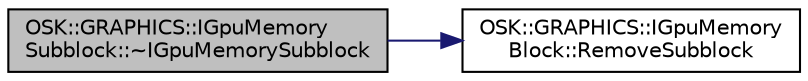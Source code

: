 digraph "OSK::GRAPHICS::IGpuMemorySubblock::~IGpuMemorySubblock"
{
 // LATEX_PDF_SIZE
  edge [fontname="Helvetica",fontsize="10",labelfontname="Helvetica",labelfontsize="10"];
  node [fontname="Helvetica",fontsize="10",shape=record];
  rankdir="LR";
  Node1 [label="OSK::GRAPHICS::IGpuMemory\lSubblock::~IGpuMemorySubblock",height=0.2,width=0.4,color="black", fillcolor="grey75", style="filled", fontcolor="black",tooltip=" "];
  Node1 -> Node2 [color="midnightblue",fontsize="10",style="solid"];
  Node2 [label="OSK::GRAPHICS::IGpuMemory\lBlock::RemoveSubblock",height=0.2,width=0.4,color="black", fillcolor="white", style="filled",URL="$class_o_s_k_1_1_g_r_a_p_h_i_c_s_1_1_i_gpu_memory_block.html#adfe42ab34135cb8dcf5adc7cffb44d96",tooltip="Marca uno de los subbloques como no utilizado."];
}

